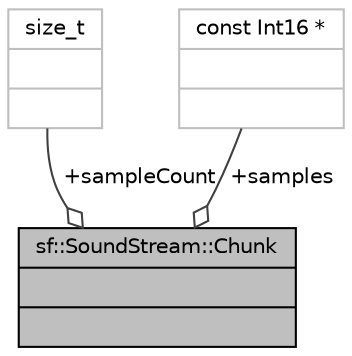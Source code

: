 digraph "sf::SoundStream::Chunk"
{
 // LATEX_PDF_SIZE
  edge [fontname="Helvetica",fontsize="10",labelfontname="Helvetica",labelfontsize="10"];
  node [fontname="Helvetica",fontsize="10",shape=record];
  Node1 [label="{sf::SoundStream::Chunk\n||}",height=0.2,width=0.4,color="black", fillcolor="grey75", style="filled", fontcolor="black",tooltip="Structure defining a chunk of audio data to stream."];
  Node2 -> Node1 [color="grey25",fontsize="10",style="solid",label=" +sampleCount" ,arrowhead="odiamond",fontname="Helvetica"];
  Node2 [label="{size_t\n||}",height=0.2,width=0.4,color="grey75", fillcolor="white", style="filled",tooltip=" "];
  Node3 -> Node1 [color="grey25",fontsize="10",style="solid",label=" +samples" ,arrowhead="odiamond",fontname="Helvetica"];
  Node3 [label="{const Int16 *\n||}",height=0.2,width=0.4,color="grey75", fillcolor="white", style="filled",tooltip=" "];
}
